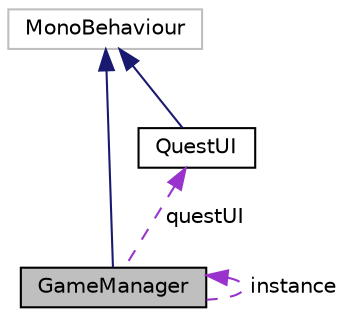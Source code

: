 digraph "GameManager"
{
  edge [fontname="Helvetica",fontsize="10",labelfontname="Helvetica",labelfontsize="10"];
  node [fontname="Helvetica",fontsize="10",shape=record];
  Node1 [label="GameManager",height=0.2,width=0.4,color="black", fillcolor="grey75", style="filled", fontcolor="black"];
  Node2 -> Node1 [dir="back",color="midnightblue",fontsize="10",style="solid",fontname="Helvetica"];
  Node2 [label="MonoBehaviour",height=0.2,width=0.4,color="grey75", fillcolor="white", style="filled"];
  Node1 -> Node1 [dir="back",color="darkorchid3",fontsize="10",style="dashed",label=" instance" ,fontname="Helvetica"];
  Node3 -> Node1 [dir="back",color="darkorchid3",fontsize="10",style="dashed",label=" questUI" ,fontname="Helvetica"];
  Node3 [label="QuestUI",height=0.2,width=0.4,color="black", fillcolor="white", style="filled",URL="$class_quest_u_i.html",tooltip="Developed by: Higor (hcmb) Controls all the logic behind the Quest interface. Stores a list of quests..."];
  Node2 -> Node3 [dir="back",color="midnightblue",fontsize="10",style="solid",fontname="Helvetica"];
}
